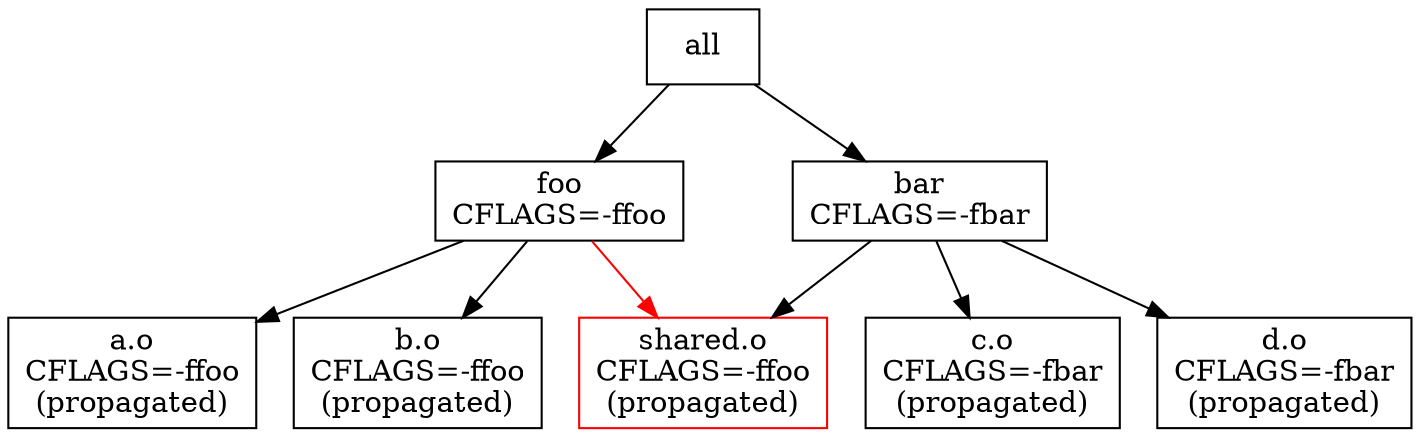 digraph {
  node [shape=record]

  "foo" [label="foo\nCFLAGS=-ffoo"];
  "bar" [label="bar\nCFLAGS=-fbar"];
  "a.o" [label="a.o\nCFLAGS=-ffoo\n(propagated)"];
  "b.o" [label="b.o\nCFLAGS=-ffoo\n(propagated)"];
  "c.o" [label="c.o\nCFLAGS=-fbar\n(propagated)"];
  "d.o" [label="d.o\nCFLAGS=-fbar\n(propagated)"];
  "shared.o" [label="shared.o\nCFLAGS=-ffoo\n(propagated)" color=red];

  "all" -> "foo"
  "all" -> "bar"

  "foo" -> "a.o"
  "foo" -> "b.o"
  "foo" -> "shared.o" [color=red]

  "bar" -> "c.o"
  "bar" -> "d.o"
  "bar" -> "shared.o"
}
